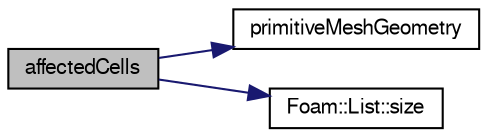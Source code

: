 digraph "affectedCells"
{
  bgcolor="transparent";
  edge [fontname="FreeSans",fontsize="10",labelfontname="FreeSans",labelfontsize="10"];
  node [fontname="FreeSans",fontsize="10",shape=record];
  rankdir="LR";
  Node214 [label="affectedCells",height=0.2,width=0.4,color="black", fillcolor="grey75", style="filled", fontcolor="black"];
  Node214 -> Node215 [color="midnightblue",fontsize="10",style="solid",fontname="FreeSans"];
  Node215 [label="primitiveMeshGeometry",height=0.2,width=0.4,color="black",URL="$a25146.html#a78f93ff93ed870af7d21f35e03e20f98",tooltip="Construct from mesh. "];
  Node214 -> Node216 [color="midnightblue",fontsize="10",style="solid",fontname="FreeSans"];
  Node216 [label="Foam::List::size",height=0.2,width=0.4,color="black",URL="$a25694.html#a8a5f6fa29bd4b500caf186f60245b384",tooltip="Override size to be inconsistent with allocated storage. "];
}
